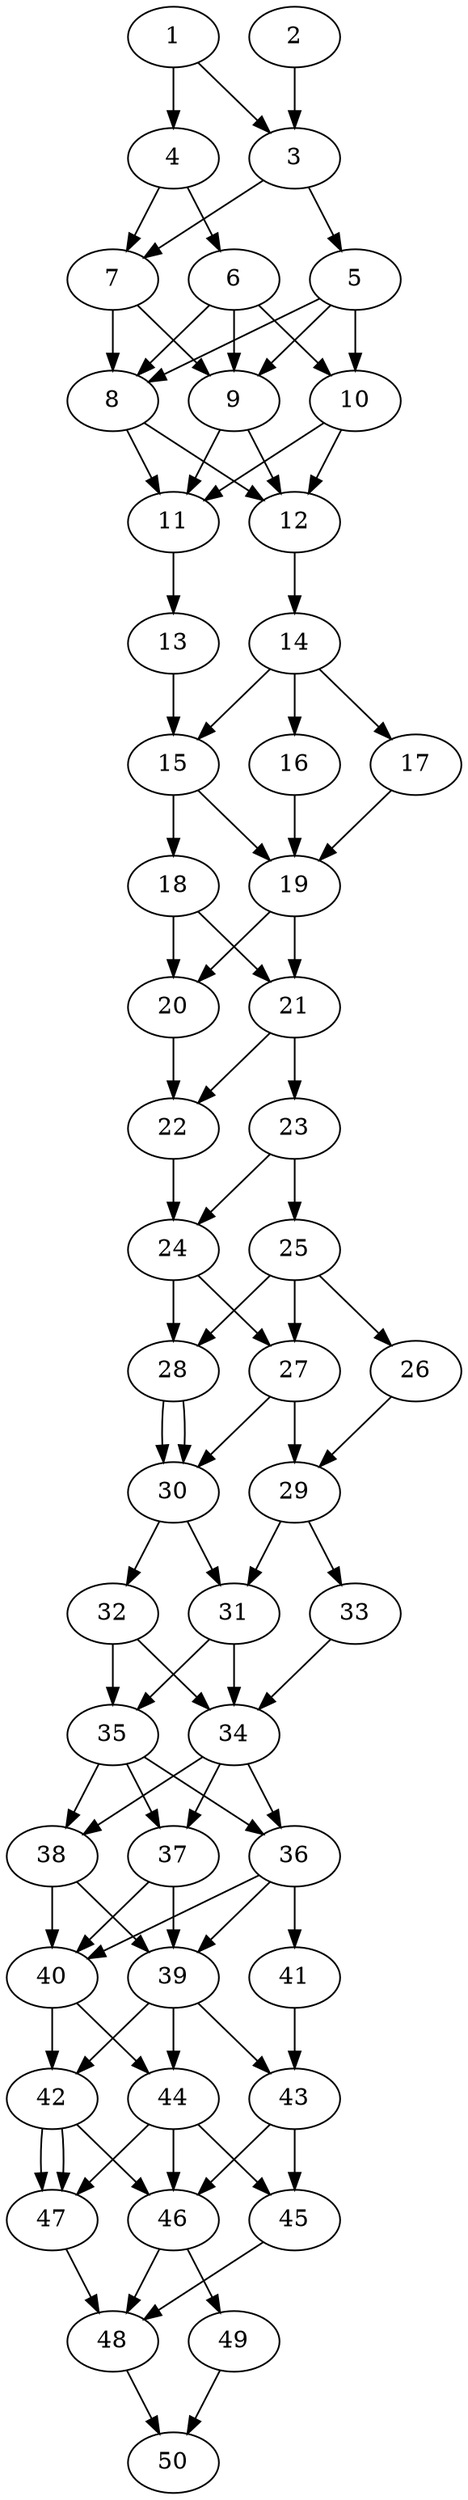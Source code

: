 // DAG automatically generated by daggen at Thu Oct  3 14:07:57 2019
// ./daggen --dot -n 50 --ccr 0.4 --fat 0.3 --regular 0.9 --density 0.9 --mindata 5242880 --maxdata 52428800 
digraph G {
  1 [size="94533120", alpha="0.06", expect_size="37813248"] 
  1 -> 3 [size ="37813248"]
  1 -> 4 [size ="37813248"]
  2 [size="69276160", alpha="0.15", expect_size="27710464"] 
  2 -> 3 [size ="27710464"]
  3 [size="39470080", alpha="0.19", expect_size="15788032"] 
  3 -> 5 [size ="15788032"]
  3 -> 7 [size ="15788032"]
  4 [size="66844160", alpha="0.05", expect_size="26737664"] 
  4 -> 6 [size ="26737664"]
  4 -> 7 [size ="26737664"]
  5 [size="20049920", alpha="0.07", expect_size="8019968"] 
  5 -> 8 [size ="8019968"]
  5 -> 9 [size ="8019968"]
  5 -> 10 [size ="8019968"]
  6 [size="32094720", alpha="0.10", expect_size="12837888"] 
  6 -> 8 [size ="12837888"]
  6 -> 9 [size ="12837888"]
  6 -> 10 [size ="12837888"]
  7 [size="76807680", alpha="0.16", expect_size="30723072"] 
  7 -> 8 [size ="30723072"]
  7 -> 9 [size ="30723072"]
  8 [size="51264000", alpha="0.08", expect_size="20505600"] 
  8 -> 11 [size ="20505600"]
  8 -> 12 [size ="20505600"]
  9 [size="60103680", alpha="0.05", expect_size="24041472"] 
  9 -> 11 [size ="24041472"]
  9 -> 12 [size ="24041472"]
  10 [size="34160640", alpha="0.08", expect_size="13664256"] 
  10 -> 11 [size ="13664256"]
  10 -> 12 [size ="13664256"]
  11 [size="54760960", alpha="0.00", expect_size="21904384"] 
  11 -> 13 [size ="21904384"]
  12 [size="87554560", alpha="0.20", expect_size="35021824"] 
  12 -> 14 [size ="35021824"]
  13 [size="59143680", alpha="0.17", expect_size="23657472"] 
  13 -> 15 [size ="23657472"]
  14 [size="50869760", alpha="0.01", expect_size="20347904"] 
  14 -> 15 [size ="20347904"]
  14 -> 16 [size ="20347904"]
  14 -> 17 [size ="20347904"]
  15 [size="82972160", alpha="0.18", expect_size="33188864"] 
  15 -> 18 [size ="33188864"]
  15 -> 19 [size ="33188864"]
  16 [size="123952640", alpha="0.10", expect_size="49581056"] 
  16 -> 19 [size ="49581056"]
  17 [size="64294400", alpha="0.09", expect_size="25717760"] 
  17 -> 19 [size ="25717760"]
  18 [size="42698240", alpha="0.10", expect_size="17079296"] 
  18 -> 20 [size ="17079296"]
  18 -> 21 [size ="17079296"]
  19 [size="92567040", alpha="0.03", expect_size="37026816"] 
  19 -> 20 [size ="37026816"]
  19 -> 21 [size ="37026816"]
  20 [size="120204800", alpha="0.16", expect_size="48081920"] 
  20 -> 22 [size ="48081920"]
  21 [size="49031680", alpha="0.03", expect_size="19612672"] 
  21 -> 22 [size ="19612672"]
  21 -> 23 [size ="19612672"]
  22 [size="51929600", alpha="0.20", expect_size="20771840"] 
  22 -> 24 [size ="20771840"]
  23 [size="51399680", alpha="0.01", expect_size="20559872"] 
  23 -> 24 [size ="20559872"]
  23 -> 25 [size ="20559872"]
  24 [size="30809600", alpha="0.11", expect_size="12323840"] 
  24 -> 27 [size ="12323840"]
  24 -> 28 [size ="12323840"]
  25 [size="34076160", alpha="0.02", expect_size="13630464"] 
  25 -> 26 [size ="13630464"]
  25 -> 27 [size ="13630464"]
  25 -> 28 [size ="13630464"]
  26 [size="24220160", alpha="0.16", expect_size="9688064"] 
  26 -> 29 [size ="9688064"]
  27 [size="86115840", alpha="0.01", expect_size="34446336"] 
  27 -> 29 [size ="34446336"]
  27 -> 30 [size ="34446336"]
  28 [size="23441920", alpha="0.13", expect_size="9376768"] 
  28 -> 30 [size ="9376768"]
  28 -> 30 [size ="9376768"]
  29 [size="79900160", alpha="0.13", expect_size="31960064"] 
  29 -> 31 [size ="31960064"]
  29 -> 33 [size ="31960064"]
  30 [size="100034560", alpha="0.16", expect_size="40013824"] 
  30 -> 31 [size ="40013824"]
  30 -> 32 [size ="40013824"]
  31 [size="79334400", alpha="0.06", expect_size="31733760"] 
  31 -> 34 [size ="31733760"]
  31 -> 35 [size ="31733760"]
  32 [size="99233280", alpha="0.09", expect_size="39693312"] 
  32 -> 34 [size ="39693312"]
  32 -> 35 [size ="39693312"]
  33 [size="97930240", alpha="0.20", expect_size="39172096"] 
  33 -> 34 [size ="39172096"]
  34 [size="101795840", alpha="0.17", expect_size="40718336"] 
  34 -> 36 [size ="40718336"]
  34 -> 37 [size ="40718336"]
  34 -> 38 [size ="40718336"]
  35 [size="46597120", alpha="0.06", expect_size="18638848"] 
  35 -> 36 [size ="18638848"]
  35 -> 37 [size ="18638848"]
  35 -> 38 [size ="18638848"]
  36 [size="57249280", alpha="0.13", expect_size="22899712"] 
  36 -> 39 [size ="22899712"]
  36 -> 40 [size ="22899712"]
  36 -> 41 [size ="22899712"]
  37 [size="34772480", alpha="0.10", expect_size="13908992"] 
  37 -> 39 [size ="13908992"]
  37 -> 40 [size ="13908992"]
  38 [size="42869760", alpha="0.11", expect_size="17147904"] 
  38 -> 39 [size ="17147904"]
  38 -> 40 [size ="17147904"]
  39 [size="119700480", alpha="0.06", expect_size="47880192"] 
  39 -> 42 [size ="47880192"]
  39 -> 43 [size ="47880192"]
  39 -> 44 [size ="47880192"]
  40 [size="76328960", alpha="0.19", expect_size="30531584"] 
  40 -> 42 [size ="30531584"]
  40 -> 44 [size ="30531584"]
  41 [size="51776000", alpha="0.18", expect_size="20710400"] 
  41 -> 43 [size ="20710400"]
  42 [size="87697920", alpha="0.04", expect_size="35079168"] 
  42 -> 46 [size ="35079168"]
  42 -> 47 [size ="35079168"]
  42 -> 47 [size ="35079168"]
  43 [size="22609920", alpha="0.16", expect_size="9043968"] 
  43 -> 45 [size ="9043968"]
  43 -> 46 [size ="9043968"]
  44 [size="20518400", alpha="0.11", expect_size="8207360"] 
  44 -> 45 [size ="8207360"]
  44 -> 46 [size ="8207360"]
  44 -> 47 [size ="8207360"]
  45 [size="119183360", alpha="0.10", expect_size="47673344"] 
  45 -> 48 [size ="47673344"]
  46 [size="34583040", alpha="0.11", expect_size="13833216"] 
  46 -> 48 [size ="13833216"]
  46 -> 49 [size ="13833216"]
  47 [size="113489920", alpha="0.04", expect_size="45395968"] 
  47 -> 48 [size ="45395968"]
  48 [size="53201920", alpha="0.19", expect_size="21280768"] 
  48 -> 50 [size ="21280768"]
  49 [size="119234560", alpha="0.05", expect_size="47693824"] 
  49 -> 50 [size ="47693824"]
  50 [size="37158400", alpha="0.06", expect_size="14863360"] 
}
